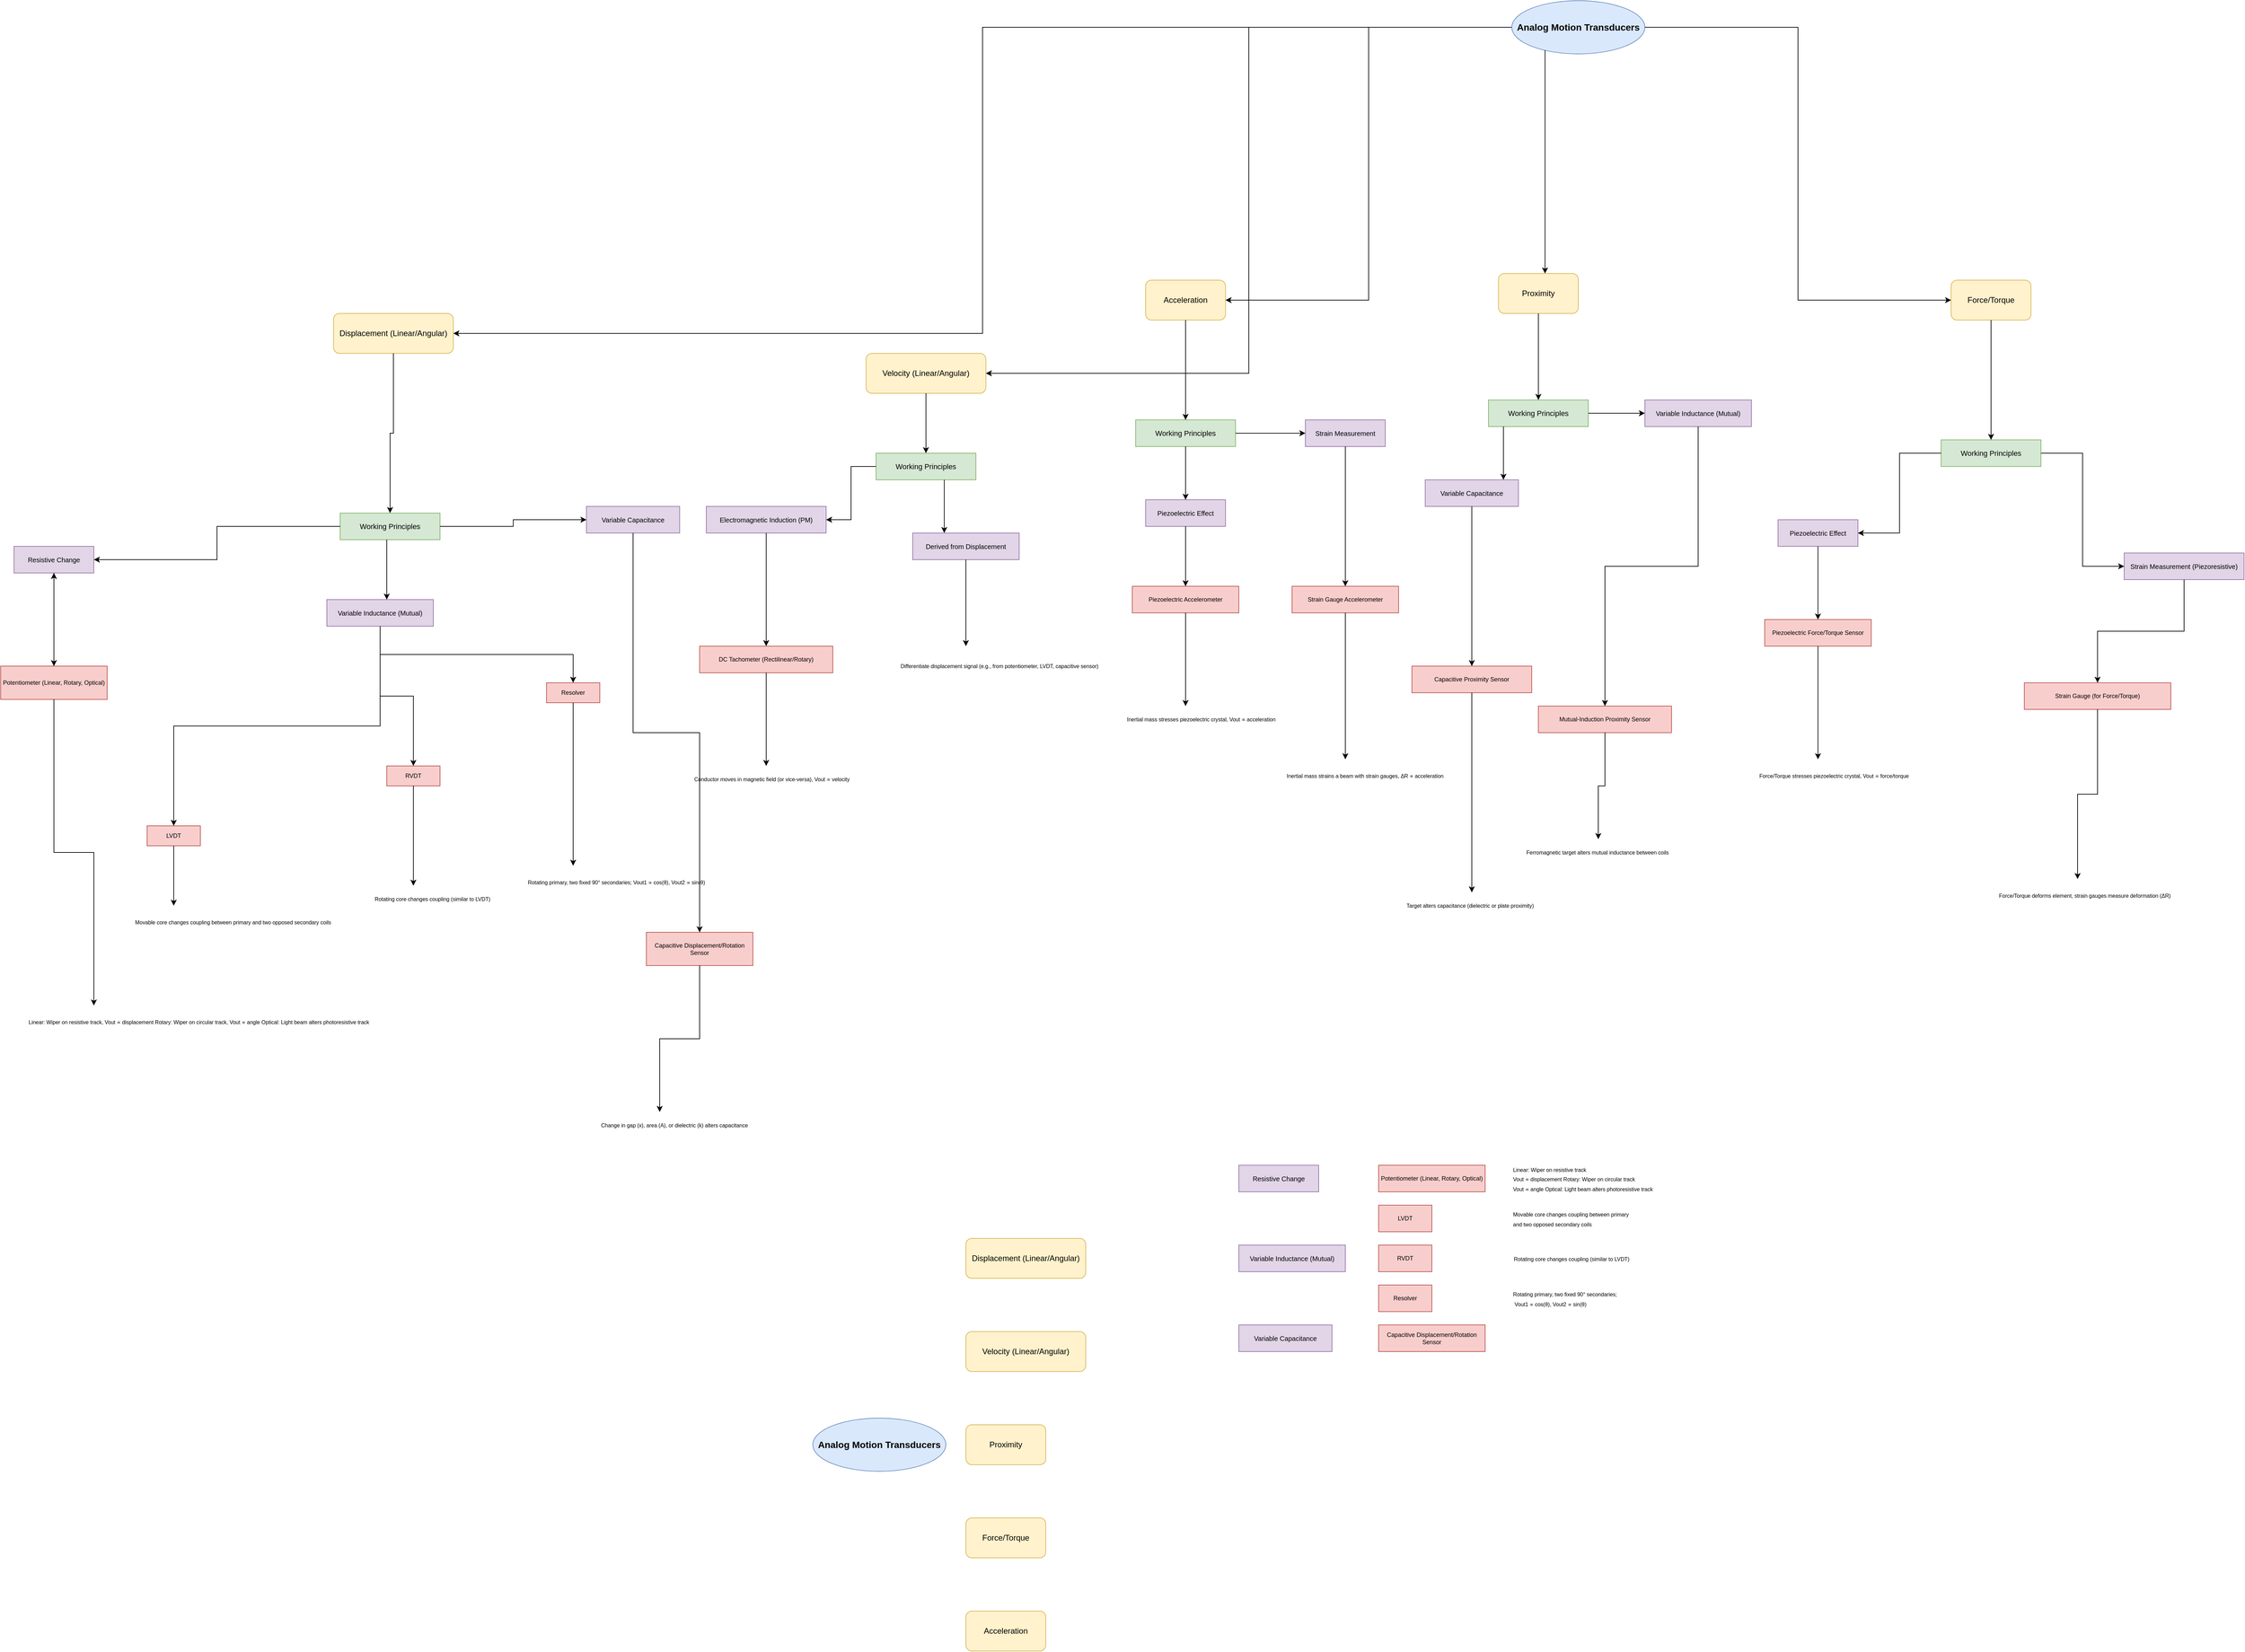 <mxfile version="27.0.2">
  <diagram name="Page-1" id="zag9mFoeIa7U68DN8pHp">
    <mxGraphModel dx="2762" dy="1489" grid="1" gridSize="10" guides="1" tooltips="1" connect="1" arrows="1" fold="1" page="0" pageScale="1" pageWidth="850" pageHeight="1100" math="0" shadow="0">
      <root>
        <mxCell id="0" />
        <mxCell id="1" parent="0" />
        <mxCell id="jwKDQQEzBjQrpnpor33--13" value="Analog Motion Transducers" style="ellipse;whiteSpace=wrap;html=1;fillColor=#dae8fc;strokeColor=#6c8ebf;fontStyle=1;fontSize=14;" parent="1" vertex="1">
          <mxGeometry x="950" y="-650" width="200" height="80" as="geometry" />
        </mxCell>
        <mxCell id="jwKDQQEzBjQrpnpor33--14" value="Displacement (Linear/Angular)" style="rounded=1;whiteSpace=wrap;html=1;fillColor=#fff2cc;strokeColor=#d6b656;fontSize=12;" parent="1" vertex="1">
          <mxGeometry x="-820" y="-180" width="180" height="60" as="geometry" />
        </mxCell>
        <mxCell id="jwKDQQEzBjQrpnpor33--15" value="" style="edgeStyle=elbowEdgeStyle;elbow=horizontal;html=1;rounded=0;strokeColor=#000000;" parent="1" source="jwKDQQEzBjQrpnpor33--13" target="jwKDQQEzBjQrpnpor33--14" edge="1">
          <mxGeometry relative="1" as="geometry" />
        </mxCell>
        <mxCell id="jwKDQQEzBjQrpnpor33--16" value="Velocity (Linear/Angular)" style="rounded=1;whiteSpace=wrap;html=1;fillColor=#fff2cc;strokeColor=#d6b656;fontSize=12;" parent="1" vertex="1">
          <mxGeometry x="-20" y="-120" width="180" height="60" as="geometry" />
        </mxCell>
        <mxCell id="jwKDQQEzBjQrpnpor33--17" value="" style="edgeStyle=elbowEdgeStyle;elbow=horizontal;html=1;rounded=0;strokeColor=#000000;" parent="1" source="jwKDQQEzBjQrpnpor33--13" target="jwKDQQEzBjQrpnpor33--16" edge="1">
          <mxGeometry relative="1" as="geometry" />
        </mxCell>
        <mxCell id="jwKDQQEzBjQrpnpor33--18" value="Acceleration" style="rounded=1;whiteSpace=wrap;html=1;fillColor=#fff2cc;strokeColor=#d6b656;fontSize=12;" parent="1" vertex="1">
          <mxGeometry x="400" y="-230" width="120" height="60" as="geometry" />
        </mxCell>
        <mxCell id="jwKDQQEzBjQrpnpor33--19" value="" style="edgeStyle=elbowEdgeStyle;elbow=horizontal;html=1;rounded=0;strokeColor=#000000;" parent="1" source="jwKDQQEzBjQrpnpor33--13" target="jwKDQQEzBjQrpnpor33--18" edge="1">
          <mxGeometry relative="1" as="geometry" />
        </mxCell>
        <mxCell id="jwKDQQEzBjQrpnpor33--20" value="Proximity" style="rounded=1;whiteSpace=wrap;html=1;fillColor=#fff2cc;strokeColor=#d6b656;fontSize=12;" parent="1" vertex="1">
          <mxGeometry x="930" y="-240" width="120" height="60" as="geometry" />
        </mxCell>
        <mxCell id="jwKDQQEzBjQrpnpor33--21" value="" style="edgeStyle=elbowEdgeStyle;elbow=horizontal;html=1;rounded=0;strokeColor=#000000;" parent="1" source="jwKDQQEzBjQrpnpor33--13" target="jwKDQQEzBjQrpnpor33--20" edge="1">
          <mxGeometry relative="1" as="geometry" />
        </mxCell>
        <mxCell id="jwKDQQEzBjQrpnpor33--22" value="Force/Torque" style="rounded=1;whiteSpace=wrap;html=1;fillColor=#fff2cc;strokeColor=#d6b656;fontSize=12;" parent="1" vertex="1">
          <mxGeometry x="1610" y="-230" width="120" height="60" as="geometry" />
        </mxCell>
        <mxCell id="jwKDQQEzBjQrpnpor33--23" value="" style="edgeStyle=elbowEdgeStyle;elbow=horizontal;html=1;rounded=0;strokeColor=#000000;" parent="1" source="jwKDQQEzBjQrpnpor33--13" target="jwKDQQEzBjQrpnpor33--22" edge="1">
          <mxGeometry relative="1" as="geometry" />
        </mxCell>
        <mxCell id="jwKDQQEzBjQrpnpor33--24" value="Working Principles" style="whiteSpace=wrap;html=1;fillColor=#d5e8d4;strokeColor=#82b366;fontSize=11;" parent="1" vertex="1">
          <mxGeometry x="-810" y="120" width="150" height="40" as="geometry" />
        </mxCell>
        <mxCell id="jwKDQQEzBjQrpnpor33--25" value="" style="edgeStyle=elbowEdgeStyle;elbow=vertical;html=1;rounded=0;strokeColor=#000000;" parent="1" source="jwKDQQEzBjQrpnpor33--14" target="jwKDQQEzBjQrpnpor33--24" edge="1">
          <mxGeometry relative="1" as="geometry" />
        </mxCell>
        <mxCell id="jwKDQQEzBjQrpnpor33--26" value="Resistive Change" style="whiteSpace=wrap;html=1;fillColor=#e1d5e7;strokeColor=#9673a6;fontSize=10;" parent="1" vertex="1">
          <mxGeometry x="-1300" y="170" width="120" height="40" as="geometry" />
        </mxCell>
        <mxCell id="jwKDQQEzBjQrpnpor33--27" value="" style="edgeStyle=elbowEdgeStyle;elbow=horizontal;html=1;rounded=0;strokeColor=#000000;" parent="1" source="jwKDQQEzBjQrpnpor33--24" target="jwKDQQEzBjQrpnpor33--26" edge="1">
          <mxGeometry relative="1" as="geometry" />
        </mxCell>
        <mxCell id="jwKDQQEzBjQrpnpor33--122" value="" style="edgeStyle=orthogonalEdgeStyle;rounded=0;orthogonalLoop=1;jettySize=auto;html=1;" parent="1" source="jwKDQQEzBjQrpnpor33--28" target="jwKDQQEzBjQrpnpor33--26" edge="1">
          <mxGeometry relative="1" as="geometry" />
        </mxCell>
        <mxCell id="jwKDQQEzBjQrpnpor33--28" value="Potentiometer (Linear, Rotary, Optical)" style="whiteSpace=wrap;html=1;fillColor=#f8cecc;strokeColor=#b85450;fontSize=9;" parent="1" vertex="1">
          <mxGeometry x="-1320" y="350" width="160" height="50" as="geometry" />
        </mxCell>
        <mxCell id="jwKDQQEzBjQrpnpor33--29" value="" style="edgeStyle=elbowEdgeStyle;elbow=vertical;html=1;rounded=0;strokeColor=#000000;" parent="1" source="jwKDQQEzBjQrpnpor33--26" target="jwKDQQEzBjQrpnpor33--28" edge="1">
          <mxGeometry relative="1" as="geometry" />
        </mxCell>
        <mxCell id="jwKDQQEzBjQrpnpor33--30" value="Linear: Wiper on resistive track, Vout ∝ displacement Rotary: Wiper on circular track, Vout ∝ angle Optical: Light beam alters photoresistive track" style="text;html=1;align=left;verticalAlign=middle;resizable=0;points=[];autosize=1;strokeColor=none;fillColor=none;fontSize=8;" parent="1" vertex="1">
          <mxGeometry x="-1280" y="860" width="200" height="50" as="geometry" />
        </mxCell>
        <mxCell id="jwKDQQEzBjQrpnpor33--31" value="" style="edgeStyle=elbowEdgeStyle;elbow=vertical;html=1;rounded=0;strokeColor=#000000;" parent="1" source="jwKDQQEzBjQrpnpor33--28" target="jwKDQQEzBjQrpnpor33--30" edge="1">
          <mxGeometry relative="1" as="geometry" />
        </mxCell>
        <mxCell id="jwKDQQEzBjQrpnpor33--32" value="Variable Inductance (Mutual)" style="whiteSpace=wrap;html=1;fillColor=#e1d5e7;strokeColor=#9673a6;fontSize=10;" parent="1" vertex="1">
          <mxGeometry x="-830" y="250" width="160" height="40" as="geometry" />
        </mxCell>
        <mxCell id="jwKDQQEzBjQrpnpor33--33" value="" style="edgeStyle=elbowEdgeStyle;elbow=horizontal;html=1;rounded=0;strokeColor=#000000;" parent="1" source="jwKDQQEzBjQrpnpor33--24" target="jwKDQQEzBjQrpnpor33--32" edge="1">
          <mxGeometry relative="1" as="geometry" />
        </mxCell>
        <mxCell id="jwKDQQEzBjQrpnpor33--34" value="LVDT" style="whiteSpace=wrap;html=1;fillColor=#f8cecc;strokeColor=#b85450;fontSize=9;" parent="1" vertex="1">
          <mxGeometry x="-1100" y="590" width="80" height="30" as="geometry" />
        </mxCell>
        <mxCell id="jwKDQQEzBjQrpnpor33--35" value="" style="edgeStyle=elbowEdgeStyle;elbow=vertical;html=1;rounded=0;strokeColor=#000000;" parent="1" source="jwKDQQEzBjQrpnpor33--32" target="jwKDQQEzBjQrpnpor33--34" edge="1">
          <mxGeometry relative="1" as="geometry" />
        </mxCell>
        <mxCell id="jwKDQQEzBjQrpnpor33--36" value="Movable core changes coupling between primary and two opposed secondary coils" style="text;html=1;align=left;verticalAlign=middle;resizable=0;points=[];autosize=1;strokeColor=none;fillColor=none;fontSize=8;" parent="1" vertex="1">
          <mxGeometry x="-1120" y="710" width="120" height="50" as="geometry" />
        </mxCell>
        <mxCell id="jwKDQQEzBjQrpnpor33--37" value="" style="edgeStyle=elbowEdgeStyle;elbow=vertical;html=1;rounded=0;strokeColor=#000000;" parent="1" source="jwKDQQEzBjQrpnpor33--34" target="jwKDQQEzBjQrpnpor33--36" edge="1">
          <mxGeometry relative="1" as="geometry" />
        </mxCell>
        <mxCell id="jwKDQQEzBjQrpnpor33--38" value="RVDT" style="whiteSpace=wrap;html=1;fillColor=#f8cecc;strokeColor=#b85450;fontSize=9;" parent="1" vertex="1">
          <mxGeometry x="-740" y="500" width="80" height="30" as="geometry" />
        </mxCell>
        <mxCell id="jwKDQQEzBjQrpnpor33--39" value="" style="edgeStyle=elbowEdgeStyle;elbow=vertical;html=1;rounded=0;strokeColor=#000000;" parent="1" source="jwKDQQEzBjQrpnpor33--32" target="jwKDQQEzBjQrpnpor33--38" edge="1">
          <mxGeometry relative="1" as="geometry" />
        </mxCell>
        <mxCell id="jwKDQQEzBjQrpnpor33--40" value="Rotating core changes coupling (similar to LVDT)" style="text;html=1;align=left;verticalAlign=middle;resizable=0;points=[];autosize=1;strokeColor=none;fillColor=none;fontSize=8;" parent="1" vertex="1">
          <mxGeometry x="-760" y="680" width="120" height="40" as="geometry" />
        </mxCell>
        <mxCell id="jwKDQQEzBjQrpnpor33--41" value="" style="edgeStyle=elbowEdgeStyle;elbow=vertical;html=1;rounded=0;strokeColor=#000000;" parent="1" source="jwKDQQEzBjQrpnpor33--38" target="jwKDQQEzBjQrpnpor33--40" edge="1">
          <mxGeometry relative="1" as="geometry" />
        </mxCell>
        <mxCell id="jwKDQQEzBjQrpnpor33--42" value="Resolver" style="whiteSpace=wrap;html=1;fillColor=#f8cecc;strokeColor=#b85450;fontSize=9;" parent="1" vertex="1">
          <mxGeometry x="-500" y="375" width="80" height="30" as="geometry" />
        </mxCell>
        <mxCell id="jwKDQQEzBjQrpnpor33--43" value="" style="edgeStyle=elbowEdgeStyle;elbow=vertical;html=1;rounded=0;strokeColor=#000000;" parent="1" source="jwKDQQEzBjQrpnpor33--32" target="jwKDQQEzBjQrpnpor33--42" edge="1">
          <mxGeometry relative="1" as="geometry">
            <mxPoint x="-200" y="380" as="targetPoint" />
          </mxGeometry>
        </mxCell>
        <mxCell id="jwKDQQEzBjQrpnpor33--44" value="Rotating primary, two fixed 90° secondaries; Vout1 ∝ cos(θ), Vout2 ∝ sin(θ)" style="text;html=1;align=left;verticalAlign=middle;resizable=0;points=[];autosize=1;strokeColor=none;fillColor=none;fontSize=8;" parent="1" vertex="1">
          <mxGeometry x="-530" y="650" width="140" height="50" as="geometry" />
        </mxCell>
        <mxCell id="jwKDQQEzBjQrpnpor33--45" value="" style="edgeStyle=elbowEdgeStyle;elbow=vertical;html=1;rounded=0;strokeColor=#000000;" parent="1" source="jwKDQQEzBjQrpnpor33--42" target="jwKDQQEzBjQrpnpor33--44" edge="1">
          <mxGeometry relative="1" as="geometry" />
        </mxCell>
        <mxCell id="jwKDQQEzBjQrpnpor33--46" value="Variable Capacitance" style="whiteSpace=wrap;html=1;fillColor=#e1d5e7;strokeColor=#9673a6;fontSize=10;" parent="1" vertex="1">
          <mxGeometry x="-440" y="110" width="140" height="40" as="geometry" />
        </mxCell>
        <mxCell id="jwKDQQEzBjQrpnpor33--47" value="" style="edgeStyle=elbowEdgeStyle;elbow=horizontal;html=1;rounded=0;strokeColor=#000000;" parent="1" source="jwKDQQEzBjQrpnpor33--24" target="jwKDQQEzBjQrpnpor33--46" edge="1">
          <mxGeometry relative="1" as="geometry" />
        </mxCell>
        <mxCell id="jwKDQQEzBjQrpnpor33--48" value="Capacitive Displacement/Rotation Sensor" style="whiteSpace=wrap;html=1;fillColor=#f8cecc;strokeColor=#b85450;fontSize=9;" parent="1" vertex="1">
          <mxGeometry x="-350" y="750" width="160" height="50" as="geometry" />
        </mxCell>
        <mxCell id="jwKDQQEzBjQrpnpor33--49" value="" style="edgeStyle=elbowEdgeStyle;elbow=vertical;html=1;rounded=0;strokeColor=#000000;" parent="1" source="jwKDQQEzBjQrpnpor33--46" target="jwKDQQEzBjQrpnpor33--48" edge="1">
          <mxGeometry relative="1" as="geometry" />
        </mxCell>
        <mxCell id="jwKDQQEzBjQrpnpor33--50" value="Change in gap (x), area (A), or dielectric (k) alters capacitance" style="text;html=1;align=left;verticalAlign=middle;resizable=0;points=[];autosize=1;strokeColor=none;fillColor=none;fontSize=8;" parent="1" vertex="1">
          <mxGeometry x="-420" y="1020" width="180" height="40" as="geometry" />
        </mxCell>
        <mxCell id="jwKDQQEzBjQrpnpor33--51" value="" style="edgeStyle=elbowEdgeStyle;elbow=vertical;html=1;rounded=0;strokeColor=#000000;" parent="1" source="jwKDQQEzBjQrpnpor33--48" target="jwKDQQEzBjQrpnpor33--50" edge="1">
          <mxGeometry relative="1" as="geometry" />
        </mxCell>
        <mxCell id="jwKDQQEzBjQrpnpor33--52" value="Working Principles" style="whiteSpace=wrap;html=1;fillColor=#d5e8d4;strokeColor=#82b366;fontSize=11;" parent="1" vertex="1">
          <mxGeometry x="-5" y="30" width="150" height="40" as="geometry" />
        </mxCell>
        <mxCell id="jwKDQQEzBjQrpnpor33--53" value="" style="edgeStyle=elbowEdgeStyle;elbow=vertical;html=1;rounded=0;strokeColor=#000000;" parent="1" source="jwKDQQEzBjQrpnpor33--16" target="jwKDQQEzBjQrpnpor33--52" edge="1">
          <mxGeometry relative="1" as="geometry" />
        </mxCell>
        <mxCell id="jwKDQQEzBjQrpnpor33--54" value="Electromagnetic Induction (PM)" style="whiteSpace=wrap;html=1;fillColor=#e1d5e7;strokeColor=#9673a6;fontSize=10;" parent="1" vertex="1">
          <mxGeometry x="-260" y="110" width="180" height="40" as="geometry" />
        </mxCell>
        <mxCell id="jwKDQQEzBjQrpnpor33--55" value="" style="edgeStyle=elbowEdgeStyle;elbow=horizontal;html=1;rounded=0;strokeColor=#000000;" parent="1" source="jwKDQQEzBjQrpnpor33--52" target="jwKDQQEzBjQrpnpor33--54" edge="1">
          <mxGeometry relative="1" as="geometry" />
        </mxCell>
        <mxCell id="jwKDQQEzBjQrpnpor33--56" value="DC Tachometer (Rectilinear/Rotary)" style="whiteSpace=wrap;html=1;fillColor=#f8cecc;strokeColor=#b85450;fontSize=9;" parent="1" vertex="1">
          <mxGeometry x="-270" y="320" width="200" height="40" as="geometry" />
        </mxCell>
        <mxCell id="jwKDQQEzBjQrpnpor33--57" value="" style="edgeStyle=elbowEdgeStyle;elbow=vertical;html=1;rounded=0;strokeColor=#000000;" parent="1" source="jwKDQQEzBjQrpnpor33--54" target="jwKDQQEzBjQrpnpor33--56" edge="1">
          <mxGeometry relative="1" as="geometry" />
        </mxCell>
        <mxCell id="jwKDQQEzBjQrpnpor33--58" value="Conductor moves in magnetic field (or vice-versa), Vout ∝ velocity" style="text;html=1;align=left;verticalAlign=middle;resizable=0;points=[];autosize=1;strokeColor=none;fillColor=none;fontSize=8;" parent="1" vertex="1">
          <mxGeometry x="-280" y="500" width="220" height="40" as="geometry" />
        </mxCell>
        <mxCell id="jwKDQQEzBjQrpnpor33--59" value="" style="edgeStyle=elbowEdgeStyle;elbow=vertical;html=1;rounded=0;strokeColor=#000000;" parent="1" source="jwKDQQEzBjQrpnpor33--56" target="jwKDQQEzBjQrpnpor33--58" edge="1">
          <mxGeometry relative="1" as="geometry" />
        </mxCell>
        <mxCell id="jwKDQQEzBjQrpnpor33--60" value="Derived from Displacement" style="whiteSpace=wrap;html=1;fillColor=#e1d5e7;strokeColor=#9673a6;fontSize=10;" parent="1" vertex="1">
          <mxGeometry x="50" y="150" width="160" height="40" as="geometry" />
        </mxCell>
        <mxCell id="jwKDQQEzBjQrpnpor33--61" value="" style="edgeStyle=elbowEdgeStyle;elbow=horizontal;html=1;rounded=0;strokeColor=#000000;" parent="1" source="jwKDQQEzBjQrpnpor33--52" target="jwKDQQEzBjQrpnpor33--60" edge="1">
          <mxGeometry relative="1" as="geometry" />
        </mxCell>
        <mxCell id="jwKDQQEzBjQrpnpor33--62" value="Differentiate displacement signal (e.g., from potentiometer, LVDT, capacitive sensor)" style="text;html=1;align=left;verticalAlign=middle;resizable=0;points=[];autosize=1;strokeColor=none;fillColor=none;fontSize=8;" parent="1" vertex="1">
          <mxGeometry x="30" y="320" width="200" height="60" as="geometry" />
        </mxCell>
        <mxCell id="jwKDQQEzBjQrpnpor33--63" value="" style="edgeStyle=elbowEdgeStyle;elbow=vertical;html=1;rounded=0;strokeColor=#000000;" parent="1" source="jwKDQQEzBjQrpnpor33--60" target="jwKDQQEzBjQrpnpor33--62" edge="1">
          <mxGeometry relative="1" as="geometry" />
        </mxCell>
        <mxCell id="jwKDQQEzBjQrpnpor33--64" value="Working Principles" style="whiteSpace=wrap;html=1;fillColor=#d5e8d4;strokeColor=#82b366;fontSize=11;" parent="1" vertex="1">
          <mxGeometry x="385" y="-20" width="150" height="40" as="geometry" />
        </mxCell>
        <mxCell id="jwKDQQEzBjQrpnpor33--65" value="" style="edgeStyle=elbowEdgeStyle;elbow=vertical;html=1;rounded=0;strokeColor=#000000;" parent="1" source="jwKDQQEzBjQrpnpor33--18" target="jwKDQQEzBjQrpnpor33--64" edge="1">
          <mxGeometry relative="1" as="geometry" />
        </mxCell>
        <mxCell id="jwKDQQEzBjQrpnpor33--66" value="Piezoelectric Effect" style="whiteSpace=wrap;html=1;fillColor=#e1d5e7;strokeColor=#9673a6;fontSize=10;" parent="1" vertex="1">
          <mxGeometry x="400" y="100" width="120" height="40" as="geometry" />
        </mxCell>
        <mxCell id="jwKDQQEzBjQrpnpor33--67" value="" style="edgeStyle=elbowEdgeStyle;elbow=horizontal;html=1;rounded=0;strokeColor=#000000;" parent="1" source="jwKDQQEzBjQrpnpor33--64" target="jwKDQQEzBjQrpnpor33--66" edge="1">
          <mxGeometry relative="1" as="geometry" />
        </mxCell>
        <mxCell id="jwKDQQEzBjQrpnpor33--68" value="Piezoelectric Accelerometer" style="whiteSpace=wrap;html=1;fillColor=#f8cecc;strokeColor=#b85450;fontSize=9;" parent="1" vertex="1">
          <mxGeometry x="380" y="230" width="160" height="40" as="geometry" />
        </mxCell>
        <mxCell id="jwKDQQEzBjQrpnpor33--69" value="" style="edgeStyle=elbowEdgeStyle;elbow=vertical;html=1;rounded=0;strokeColor=#000000;" parent="1" source="jwKDQQEzBjQrpnpor33--66" target="jwKDQQEzBjQrpnpor33--68" edge="1">
          <mxGeometry relative="1" as="geometry" />
        </mxCell>
        <mxCell id="jwKDQQEzBjQrpnpor33--70" value="Inertial mass stresses piezoelectric crystal, Vout ∝ acceleration" style="text;html=1;align=left;verticalAlign=middle;resizable=0;points=[];autosize=1;strokeColor=none;fillColor=none;fontSize=8;" parent="1" vertex="1">
          <mxGeometry x="370" y="410" width="180" height="40" as="geometry" />
        </mxCell>
        <mxCell id="jwKDQQEzBjQrpnpor33--71" value="" style="edgeStyle=elbowEdgeStyle;elbow=vertical;html=1;rounded=0;strokeColor=#000000;" parent="1" source="jwKDQQEzBjQrpnpor33--68" target="jwKDQQEzBjQrpnpor33--70" edge="1">
          <mxGeometry relative="1" as="geometry" />
        </mxCell>
        <mxCell id="jwKDQQEzBjQrpnpor33--72" value="Strain Measurement" style="whiteSpace=wrap;html=1;fillColor=#e1d5e7;strokeColor=#9673a6;fontSize=10;" parent="1" vertex="1">
          <mxGeometry x="640" y="-20" width="120" height="40" as="geometry" />
        </mxCell>
        <mxCell id="jwKDQQEzBjQrpnpor33--73" value="" style="edgeStyle=elbowEdgeStyle;elbow=horizontal;html=1;rounded=0;strokeColor=#000000;" parent="1" source="jwKDQQEzBjQrpnpor33--64" target="jwKDQQEzBjQrpnpor33--72" edge="1">
          <mxGeometry relative="1" as="geometry" />
        </mxCell>
        <mxCell id="jwKDQQEzBjQrpnpor33--74" value="Strain Gauge Accelerometer" style="whiteSpace=wrap;html=1;fillColor=#f8cecc;strokeColor=#b85450;fontSize=9;" parent="1" vertex="1">
          <mxGeometry x="620" y="230" width="160" height="40" as="geometry" />
        </mxCell>
        <mxCell id="jwKDQQEzBjQrpnpor33--75" value="" style="edgeStyle=elbowEdgeStyle;elbow=vertical;html=1;rounded=0;strokeColor=#000000;" parent="1" source="jwKDQQEzBjQrpnpor33--72" target="jwKDQQEzBjQrpnpor33--74" edge="1">
          <mxGeometry relative="1" as="geometry" />
        </mxCell>
        <mxCell id="jwKDQQEzBjQrpnpor33--76" value="Inertial mass strains a beam with strain gauges, ΔR ∝ acceleration" style="text;html=1;align=left;verticalAlign=middle;resizable=0;points=[];autosize=1;strokeColor=none;fillColor=none;fontSize=8;" parent="1" vertex="1">
          <mxGeometry x="610" y="490" width="180" height="50" as="geometry" />
        </mxCell>
        <mxCell id="jwKDQQEzBjQrpnpor33--77" value="" style="edgeStyle=elbowEdgeStyle;elbow=vertical;html=1;rounded=0;strokeColor=#000000;" parent="1" source="jwKDQQEzBjQrpnpor33--74" target="jwKDQQEzBjQrpnpor33--76" edge="1">
          <mxGeometry relative="1" as="geometry" />
        </mxCell>
        <mxCell id="jwKDQQEzBjQrpnpor33--78" value="Working Principles" style="whiteSpace=wrap;html=1;fillColor=#d5e8d4;strokeColor=#82b366;fontSize=11;" parent="1" vertex="1">
          <mxGeometry x="915" y="-50" width="150" height="40" as="geometry" />
        </mxCell>
        <mxCell id="jwKDQQEzBjQrpnpor33--79" value="" style="edgeStyle=elbowEdgeStyle;elbow=vertical;html=1;rounded=0;strokeColor=#000000;" parent="1" source="jwKDQQEzBjQrpnpor33--20" target="jwKDQQEzBjQrpnpor33--78" edge="1">
          <mxGeometry relative="1" as="geometry" />
        </mxCell>
        <mxCell id="jwKDQQEzBjQrpnpor33--80" value="Variable Inductance (Mutual)" style="whiteSpace=wrap;html=1;fillColor=#e1d5e7;strokeColor=#9673a6;fontSize=10;" parent="1" vertex="1">
          <mxGeometry x="1150" y="-50" width="160" height="40" as="geometry" />
        </mxCell>
        <mxCell id="jwKDQQEzBjQrpnpor33--81" value="" style="edgeStyle=elbowEdgeStyle;elbow=horizontal;html=1;rounded=0;strokeColor=#000000;" parent="1" source="jwKDQQEzBjQrpnpor33--78" target="jwKDQQEzBjQrpnpor33--80" edge="1">
          <mxGeometry relative="1" as="geometry" />
        </mxCell>
        <mxCell id="jwKDQQEzBjQrpnpor33--82" value="Mutual-Induction Proximity Sensor" style="whiteSpace=wrap;html=1;fillColor=#f8cecc;strokeColor=#b85450;fontSize=9;" parent="1" vertex="1">
          <mxGeometry x="990" y="410" width="200" height="40" as="geometry" />
        </mxCell>
        <mxCell id="jwKDQQEzBjQrpnpor33--83" value="" style="edgeStyle=elbowEdgeStyle;elbow=vertical;html=1;rounded=0;strokeColor=#000000;" parent="1" source="jwKDQQEzBjQrpnpor33--80" target="jwKDQQEzBjQrpnpor33--82" edge="1">
          <mxGeometry relative="1" as="geometry" />
        </mxCell>
        <mxCell id="jwKDQQEzBjQrpnpor33--84" value="Ferromagnetic target alters mutual inductance between coils" style="text;html=1;align=left;verticalAlign=middle;resizable=0;points=[];autosize=1;strokeColor=none;fillColor=none;fontSize=8;" parent="1" vertex="1">
          <mxGeometry x="970" y="610" width="220" height="40" as="geometry" />
        </mxCell>
        <mxCell id="jwKDQQEzBjQrpnpor33--85" value="" style="edgeStyle=elbowEdgeStyle;elbow=vertical;html=1;rounded=0;strokeColor=#000000;" parent="1" source="jwKDQQEzBjQrpnpor33--82" target="jwKDQQEzBjQrpnpor33--84" edge="1">
          <mxGeometry relative="1" as="geometry" />
        </mxCell>
        <mxCell id="jwKDQQEzBjQrpnpor33--86" value="Variable Capacitance" style="whiteSpace=wrap;html=1;fillColor=#e1d5e7;strokeColor=#9673a6;fontSize=10;" parent="1" vertex="1">
          <mxGeometry x="820" y="70" width="140" height="40" as="geometry" />
        </mxCell>
        <mxCell id="jwKDQQEzBjQrpnpor33--87" value="" style="edgeStyle=elbowEdgeStyle;elbow=horizontal;html=1;rounded=0;strokeColor=#000000;" parent="1" source="jwKDQQEzBjQrpnpor33--78" target="jwKDQQEzBjQrpnpor33--86" edge="1">
          <mxGeometry relative="1" as="geometry" />
        </mxCell>
        <mxCell id="jwKDQQEzBjQrpnpor33--88" value="Capacitive Proximity Sensor" style="whiteSpace=wrap;html=1;fillColor=#f8cecc;strokeColor=#b85450;fontSize=9;" parent="1" vertex="1">
          <mxGeometry x="800" y="350" width="180" height="40" as="geometry" />
        </mxCell>
        <mxCell id="jwKDQQEzBjQrpnpor33--89" value="" style="edgeStyle=elbowEdgeStyle;elbow=vertical;html=1;rounded=0;strokeColor=#000000;" parent="1" source="jwKDQQEzBjQrpnpor33--86" target="jwKDQQEzBjQrpnpor33--88" edge="1">
          <mxGeometry relative="1" as="geometry" />
        </mxCell>
        <mxCell id="jwKDQQEzBjQrpnpor33--90" value="Target alters capacitance (dielectric or plate proximity)" style="text;html=1;align=left;verticalAlign=middle;resizable=0;points=[];autosize=1;strokeColor=none;fillColor=none;fontSize=8;" parent="1" vertex="1">
          <mxGeometry x="790" y="690" width="200" height="40" as="geometry" />
        </mxCell>
        <mxCell id="jwKDQQEzBjQrpnpor33--91" value="" style="edgeStyle=elbowEdgeStyle;elbow=vertical;html=1;rounded=0;strokeColor=#000000;" parent="1" source="jwKDQQEzBjQrpnpor33--88" target="jwKDQQEzBjQrpnpor33--90" edge="1">
          <mxGeometry relative="1" as="geometry" />
        </mxCell>
        <mxCell id="jwKDQQEzBjQrpnpor33--92" value="Working Principles" style="whiteSpace=wrap;html=1;fillColor=#d5e8d4;strokeColor=#82b366;fontSize=11;" parent="1" vertex="1">
          <mxGeometry x="1595" y="10" width="150" height="40" as="geometry" />
        </mxCell>
        <mxCell id="jwKDQQEzBjQrpnpor33--93" value="" style="edgeStyle=elbowEdgeStyle;elbow=vertical;html=1;rounded=0;strokeColor=#000000;" parent="1" source="jwKDQQEzBjQrpnpor33--22" target="jwKDQQEzBjQrpnpor33--92" edge="1">
          <mxGeometry relative="1" as="geometry" />
        </mxCell>
        <mxCell id="jwKDQQEzBjQrpnpor33--94" value="Strain Measurement (Piezoresistive)" style="whiteSpace=wrap;html=1;fillColor=#e1d5e7;strokeColor=#9673a6;fontSize=10;" parent="1" vertex="1">
          <mxGeometry x="1870" y="180" width="180" height="40" as="geometry" />
        </mxCell>
        <mxCell id="jwKDQQEzBjQrpnpor33--95" value="" style="edgeStyle=elbowEdgeStyle;elbow=horizontal;html=1;rounded=0;strokeColor=#000000;" parent="1" source="jwKDQQEzBjQrpnpor33--92" target="jwKDQQEzBjQrpnpor33--94" edge="1">
          <mxGeometry relative="1" as="geometry" />
        </mxCell>
        <mxCell id="jwKDQQEzBjQrpnpor33--96" value="Strain Gauge (for Force/Torque)" style="whiteSpace=wrap;html=1;fillColor=#f8cecc;strokeColor=#b85450;fontSize=9;" parent="1" vertex="1">
          <mxGeometry x="1720" y="375" width="220" height="40" as="geometry" />
        </mxCell>
        <mxCell id="jwKDQQEzBjQrpnpor33--97" value="" style="edgeStyle=elbowEdgeStyle;elbow=vertical;html=1;rounded=0;strokeColor=#000000;" parent="1" source="jwKDQQEzBjQrpnpor33--94" target="jwKDQQEzBjQrpnpor33--96" edge="1">
          <mxGeometry relative="1" as="geometry" />
        </mxCell>
        <mxCell id="jwKDQQEzBjQrpnpor33--98" value="Force/Torque deforms element, strain gauges measure deformation (ΔR)" style="text;html=1;align=left;verticalAlign=middle;resizable=0;points=[];autosize=1;strokeColor=none;fillColor=none;fontSize=8;" parent="1" vertex="1">
          <mxGeometry x="1680" y="670" width="240" height="50" as="geometry" />
        </mxCell>
        <mxCell id="jwKDQQEzBjQrpnpor33--99" value="" style="edgeStyle=elbowEdgeStyle;elbow=vertical;html=1;rounded=0;strokeColor=#000000;" parent="1" source="jwKDQQEzBjQrpnpor33--96" target="jwKDQQEzBjQrpnpor33--98" edge="1">
          <mxGeometry relative="1" as="geometry" />
        </mxCell>
        <mxCell id="jwKDQQEzBjQrpnpor33--100" value="Piezoelectric Effect" style="whiteSpace=wrap;html=1;fillColor=#e1d5e7;strokeColor=#9673a6;fontSize=10;" parent="1" vertex="1">
          <mxGeometry x="1350" y="130" width="120" height="40" as="geometry" />
        </mxCell>
        <mxCell id="jwKDQQEzBjQrpnpor33--101" value="" style="edgeStyle=elbowEdgeStyle;elbow=horizontal;html=1;rounded=0;strokeColor=#000000;" parent="1" source="jwKDQQEzBjQrpnpor33--92" target="jwKDQQEzBjQrpnpor33--100" edge="1">
          <mxGeometry relative="1" as="geometry" />
        </mxCell>
        <mxCell id="jwKDQQEzBjQrpnpor33--102" value="Piezoelectric Force/Torque Sensor" style="whiteSpace=wrap;html=1;fillColor=#f8cecc;strokeColor=#b85450;fontSize=9;" parent="1" vertex="1">
          <mxGeometry x="1330" y="280" width="160" height="40" as="geometry" />
        </mxCell>
        <mxCell id="jwKDQQEzBjQrpnpor33--103" value="" style="edgeStyle=elbowEdgeStyle;elbow=vertical;html=1;rounded=0;strokeColor=#000000;" parent="1" source="jwKDQQEzBjQrpnpor33--100" target="jwKDQQEzBjQrpnpor33--102" edge="1">
          <mxGeometry relative="1" as="geometry" />
        </mxCell>
        <mxCell id="jwKDQQEzBjQrpnpor33--104" value="Force/Torque stresses piezoelectric crystal, Vout ∝ force/torque" style="text;html=1;align=left;verticalAlign=middle;resizable=0;points=[];autosize=1;strokeColor=none;fillColor=none;fontSize=8;" parent="1" vertex="1">
          <mxGeometry x="1320" y="490" width="180" height="50" as="geometry" />
        </mxCell>
        <mxCell id="jwKDQQEzBjQrpnpor33--105" value="" style="edgeStyle=elbowEdgeStyle;elbow=vertical;html=1;rounded=0;strokeColor=#000000;" parent="1" source="jwKDQQEzBjQrpnpor33--102" target="jwKDQQEzBjQrpnpor33--104" edge="1">
          <mxGeometry relative="1" as="geometry" />
        </mxCell>
        <mxCell id="jwKDQQEzBjQrpnpor33--106" value="Analog Motion Transducers" style="ellipse;whiteSpace=wrap;html=1;fillColor=#dae8fc;strokeColor=#6c8ebf;fontStyle=1;fontSize=14;" parent="1" vertex="1">
          <mxGeometry x="-100" y="1480" width="200" height="80" as="geometry" />
        </mxCell>
        <mxCell id="jwKDQQEzBjQrpnpor33--107" value="Displacement (Linear/Angular)" style="rounded=1;whiteSpace=wrap;html=1;fillColor=#fff2cc;strokeColor=#d6b656;fontSize=12;" parent="1" vertex="1">
          <mxGeometry x="130" y="1210" width="180" height="60" as="geometry" />
        </mxCell>
        <mxCell id="jwKDQQEzBjQrpnpor33--108" value="Velocity (Linear/Angular)" style="rounded=1;whiteSpace=wrap;html=1;fillColor=#fff2cc;strokeColor=#d6b656;fontSize=12;" parent="1" vertex="1">
          <mxGeometry x="130" y="1350" width="180" height="60" as="geometry" />
        </mxCell>
        <mxCell id="jwKDQQEzBjQrpnpor33--109" value="Acceleration" style="rounded=1;whiteSpace=wrap;html=1;fillColor=#fff2cc;strokeColor=#d6b656;fontSize=12;" parent="1" vertex="1">
          <mxGeometry x="130" y="1770" width="120" height="60" as="geometry" />
        </mxCell>
        <mxCell id="jwKDQQEzBjQrpnpor33--111" value="Proximity" style="rounded=1;whiteSpace=wrap;html=1;fillColor=#fff2cc;strokeColor=#d6b656;fontSize=12;" parent="1" vertex="1">
          <mxGeometry x="130" y="1490" width="120" height="60" as="geometry" />
        </mxCell>
        <mxCell id="jwKDQQEzBjQrpnpor33--112" value="Force/Torque" style="rounded=1;whiteSpace=wrap;html=1;fillColor=#fff2cc;strokeColor=#d6b656;fontSize=12;" parent="1" vertex="1">
          <mxGeometry x="130" y="1630" width="120" height="60" as="geometry" />
        </mxCell>
        <mxCell id="jwKDQQEzBjQrpnpor33--131" value="Resistive Change" style="whiteSpace=wrap;html=1;fillColor=#e1d5e7;strokeColor=#9673a6;fontSize=10;" parent="1" vertex="1">
          <mxGeometry x="540" y="1100" width="120" height="40" as="geometry" />
        </mxCell>
        <mxCell id="jwKDQQEzBjQrpnpor33--132" value="Variable Inductance (Mutual)" style="whiteSpace=wrap;html=1;fillColor=#e1d5e7;strokeColor=#9673a6;fontSize=10;" parent="1" vertex="1">
          <mxGeometry x="540" y="1220" width="160" height="40" as="geometry" />
        </mxCell>
        <mxCell id="jwKDQQEzBjQrpnpor33--133" value="Variable Capacitance" style="whiteSpace=wrap;html=1;fillColor=#e1d5e7;strokeColor=#9673a6;fontSize=10;" parent="1" vertex="1">
          <mxGeometry x="540" y="1340" width="140" height="40" as="geometry" />
        </mxCell>
        <mxCell id="V3AHljOZftXMfCnjsO7J-3" value="Potentiometer (Linear, Rotary, Optical)" style="whiteSpace=wrap;html=1;fillColor=#f8cecc;strokeColor=#b85450;fontSize=9;" parent="1" vertex="1">
          <mxGeometry x="750" y="1100" width="160" height="40" as="geometry" />
        </mxCell>
        <mxCell id="V3AHljOZftXMfCnjsO7J-4" value="LVDT" style="whiteSpace=wrap;html=1;fillColor=#f8cecc;strokeColor=#b85450;fontSize=9;" parent="1" vertex="1">
          <mxGeometry x="750" y="1160" width="80" height="40" as="geometry" />
        </mxCell>
        <mxCell id="V3AHljOZftXMfCnjsO7J-5" value="RVDT" style="whiteSpace=wrap;html=1;fillColor=#f8cecc;strokeColor=#b85450;fontSize=9;" parent="1" vertex="1">
          <mxGeometry x="750" y="1220" width="80" height="40" as="geometry" />
        </mxCell>
        <mxCell id="V3AHljOZftXMfCnjsO7J-6" value="Resolver" style="whiteSpace=wrap;html=1;fillColor=#f8cecc;strokeColor=#b85450;fontSize=9;" parent="1" vertex="1">
          <mxGeometry x="750" y="1280" width="80" height="40" as="geometry" />
        </mxCell>
        <mxCell id="V3AHljOZftXMfCnjsO7J-7" value="Capacitive Displacement/Rotation Sensor" style="whiteSpace=wrap;html=1;fillColor=#f8cecc;strokeColor=#b85450;fontSize=9;" parent="1" vertex="1">
          <mxGeometry x="750" y="1340" width="160" height="40" as="geometry" />
        </mxCell>
        <mxCell id="V3AHljOZftXMfCnjsO7J-9" value="&lt;span style=&quot;font-size: 8px; text-wrap-mode: nowrap;&quot;&gt;Linear: Wiper on resistive track&amp;nbsp;&lt;/span&gt;&lt;div&gt;&lt;span style=&quot;font-size: 8px; text-wrap-mode: nowrap;&quot;&gt;Vout ∝ displacement Rotary: Wiper on circular track&amp;nbsp;&lt;/span&gt;&lt;/div&gt;&lt;div&gt;&lt;span style=&quot;font-size: 8px; text-wrap-mode: nowrap;&quot;&gt;Vout ∝ angle Optical: Light beam alters photoresistive track&lt;/span&gt;&lt;/div&gt;" style="text;html=1;align=left;verticalAlign=middle;whiteSpace=wrap;rounded=0;" parent="1" vertex="1">
          <mxGeometry x="950" y="1100" width="220" height="40" as="geometry" />
        </mxCell>
        <mxCell id="V3AHljOZftXMfCnjsO7J-10" value="&lt;span style=&quot;font-size: 8px; text-wrap-mode: nowrap;&quot;&gt;Movable core changes coupling between&amp;nbsp;&lt;/span&gt;&lt;span style=&quot;font-size: 8px; text-wrap-mode: nowrap; background-color: transparent; color: light-dark(rgb(0, 0, 0), rgb(255, 255, 255));&quot;&gt;primary&amp;nbsp;&lt;/span&gt;&lt;div&gt;&lt;span style=&quot;font-size: 8px; text-wrap-mode: nowrap; background-color: transparent; color: light-dark(rgb(0, 0, 0), rgb(255, 255, 255));&quot;&gt;and two opposed secondary coils&lt;/span&gt;&lt;/div&gt;" style="text;html=1;align=left;verticalAlign=middle;whiteSpace=wrap;rounded=0;" parent="1" vertex="1">
          <mxGeometry x="950" y="1160" width="180" height="40" as="geometry" />
        </mxCell>
        <mxCell id="V3AHljOZftXMfCnjsO7J-11" value="&lt;span style=&quot;font-size: 8px; text-align: left; text-wrap-mode: nowrap;&quot;&gt;Rotating core changes coupling (similar to LVDT)&lt;/span&gt;" style="text;html=1;align=center;verticalAlign=middle;whiteSpace=wrap;rounded=0;" parent="1" vertex="1">
          <mxGeometry x="950" y="1220" width="180" height="40" as="geometry" />
        </mxCell>
        <mxCell id="V3AHljOZftXMfCnjsO7J-12" value="&lt;span style=&quot;font-size: 8px; text-wrap-mode: nowrap;&quot;&gt;Rotating primary, two fixed 90° secondaries;&lt;/span&gt;&lt;div&gt;&lt;span style=&quot;font-size: 8px; text-wrap-mode: nowrap;&quot;&gt;&amp;nbsp;Vout1 ∝ cos(θ), Vout2 ∝ sin(θ)&lt;/span&gt;&lt;/div&gt;" style="text;html=1;align=left;verticalAlign=middle;whiteSpace=wrap;rounded=0;" parent="1" vertex="1">
          <mxGeometry x="950" y="1280" width="160" height="40" as="geometry" />
        </mxCell>
      </root>
    </mxGraphModel>
  </diagram>
</mxfile>
